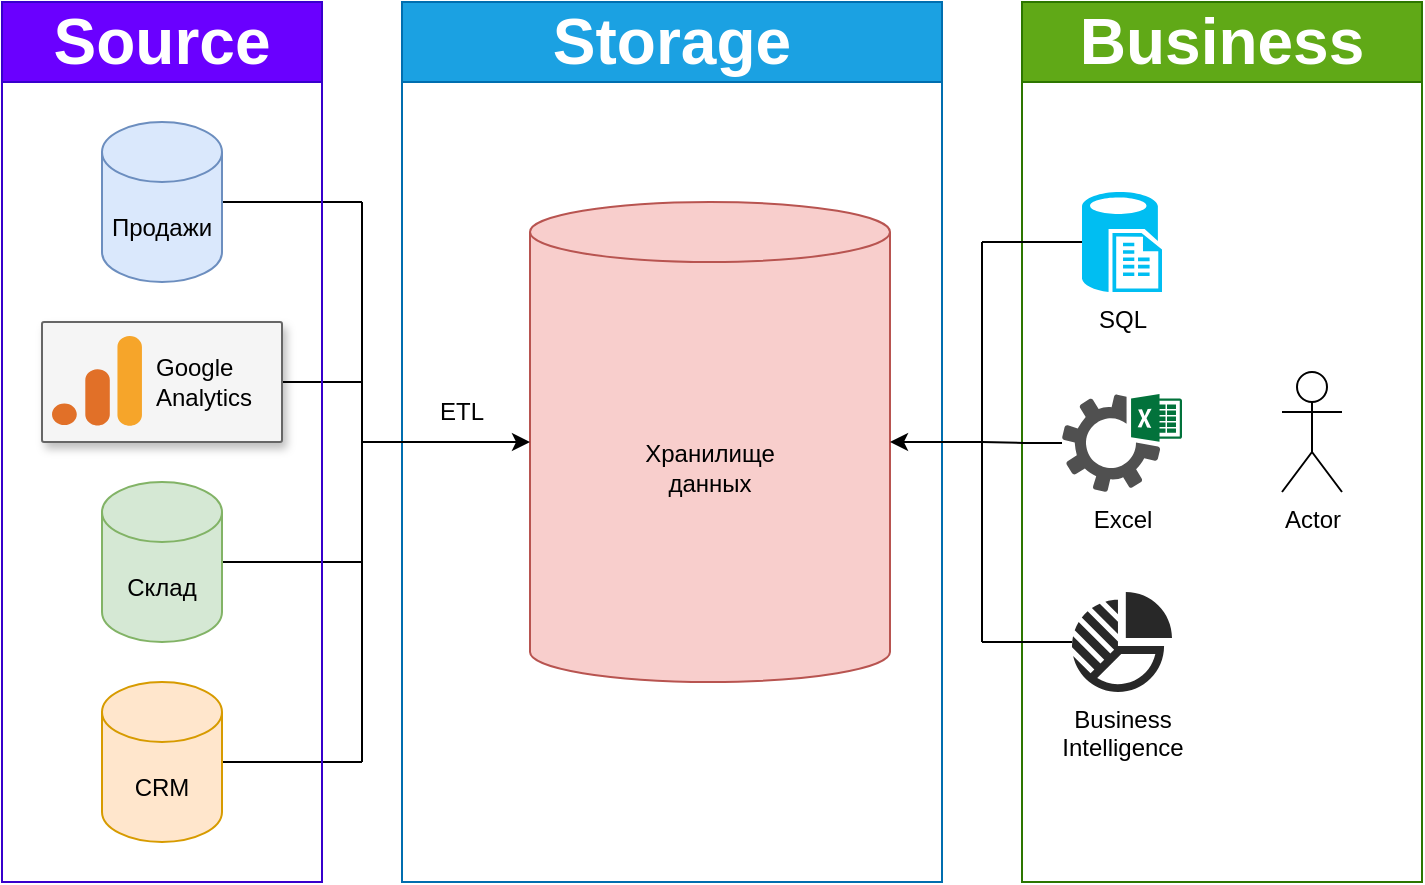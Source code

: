<mxfile version="21.6.8" type="device">
  <diagram name="Страница — 1" id="AhO0MIEsdBtDmxuAylRx">
    <mxGraphModel dx="1098" dy="820" grid="1" gridSize="10" guides="1" tooltips="1" connect="1" arrows="1" fold="1" page="1" pageScale="1" pageWidth="827" pageHeight="1169" math="0" shadow="0">
      <root>
        <mxCell id="0" />
        <mxCell id="1" parent="0" />
        <mxCell id="gVvGqL9i6NvIXPF9V6Ub-14" style="edgeStyle=orthogonalEdgeStyle;rounded=0;orthogonalLoop=1;jettySize=auto;html=1;exitX=1;exitY=0.5;exitDx=0;exitDy=0;exitPerimeter=0;endArrow=none;endFill=0;" parent="1" source="gVvGqL9i6NvIXPF9V6Ub-2" edge="1">
          <mxGeometry relative="1" as="geometry">
            <mxPoint x="240" y="220" as="targetPoint" />
          </mxGeometry>
        </mxCell>
        <mxCell id="gVvGqL9i6NvIXPF9V6Ub-16" style="edgeStyle=orthogonalEdgeStyle;rounded=0;orthogonalLoop=1;jettySize=auto;html=1;exitX=1;exitY=0.5;exitDx=0;exitDy=0;exitPerimeter=0;endArrow=none;endFill=0;" parent="1" source="gVvGqL9i6NvIXPF9V6Ub-3" edge="1">
          <mxGeometry relative="1" as="geometry">
            <mxPoint x="240" y="400" as="targetPoint" />
          </mxGeometry>
        </mxCell>
        <mxCell id="gVvGqL9i6NvIXPF9V6Ub-17" style="edgeStyle=orthogonalEdgeStyle;rounded=0;orthogonalLoop=1;jettySize=auto;html=1;exitX=1;exitY=0.5;exitDx=0;exitDy=0;exitPerimeter=0;endArrow=none;endFill=0;" parent="1" source="gVvGqL9i6NvIXPF9V6Ub-4" edge="1">
          <mxGeometry relative="1" as="geometry">
            <mxPoint x="240" y="500" as="targetPoint" />
          </mxGeometry>
        </mxCell>
        <mxCell id="gVvGqL9i6NvIXPF9V6Ub-15" style="edgeStyle=orthogonalEdgeStyle;rounded=0;orthogonalLoop=1;jettySize=auto;html=1;exitX=1;exitY=0.5;exitDx=0;exitDy=0;endArrow=none;endFill=0;" parent="1" source="gVvGqL9i6NvIXPF9V6Ub-8" edge="1">
          <mxGeometry relative="1" as="geometry">
            <mxPoint x="240" y="310" as="targetPoint" />
          </mxGeometry>
        </mxCell>
        <mxCell id="gVvGqL9i6NvIXPF9V6Ub-18" value="" style="endArrow=none;html=1;rounded=0;" parent="1" edge="1">
          <mxGeometry width="50" height="50" relative="1" as="geometry">
            <mxPoint x="240" y="220" as="sourcePoint" />
            <mxPoint x="240" y="500" as="targetPoint" />
          </mxGeometry>
        </mxCell>
        <mxCell id="gVvGqL9i6NvIXPF9V6Ub-23" value="&lt;font style=&quot;font-size: 32px;&quot;&gt;Source&lt;/font&gt;" style="swimlane;whiteSpace=wrap;html=1;startSize=40;fillColor=#6a00ff;strokeColor=#3700CC;fontColor=#ffffff;" parent="1" vertex="1">
          <mxGeometry x="60" y="120" width="160" height="440" as="geometry">
            <mxRectangle x="200" y="90" width="140" height="30" as="alternateBounds" />
          </mxGeometry>
        </mxCell>
        <mxCell id="gVvGqL9i6NvIXPF9V6Ub-2" value="Продажи" style="shape=cylinder3;whiteSpace=wrap;html=1;boundedLbl=1;backgroundOutline=1;size=15;fillColor=#dae8fc;strokeColor=#6c8ebf;fontColor=#000000;" parent="gVvGqL9i6NvIXPF9V6Ub-23" vertex="1">
          <mxGeometry x="50" y="60" width="60" height="80" as="geometry" />
        </mxCell>
        <mxCell id="gVvGqL9i6NvIXPF9V6Ub-8" value="" style="strokeColor=#666666;shadow=1;strokeWidth=1;rounded=1;absoluteArcSize=1;arcSize=2;fillColor=#f5f5f5;fontColor=#000000;" parent="gVvGqL9i6NvIXPF9V6Ub-23" vertex="1">
          <mxGeometry x="20" y="160" width="120" height="60" as="geometry" />
        </mxCell>
        <mxCell id="gVvGqL9i6NvIXPF9V6Ub-9" value="&lt;font color=&quot;#000000&quot;&gt;Google&lt;br&gt;Analytics&lt;/font&gt;" style="sketch=0;dashed=0;connectable=0;html=1;fillColor=#5184F3;strokeColor=none;shape=mxgraph.gcp2.google_analytics;part=1;labelPosition=right;verticalLabelPosition=middle;align=left;verticalAlign=middle;spacingLeft=5;fontColor=#999999;fontSize=12;" parent="gVvGqL9i6NvIXPF9V6Ub-8" vertex="1">
          <mxGeometry width="45" height="45" relative="1" as="geometry">
            <mxPoint x="5" y="7" as="offset" />
          </mxGeometry>
        </mxCell>
        <mxCell id="gVvGqL9i6NvIXPF9V6Ub-3" value="Склад" style="shape=cylinder3;whiteSpace=wrap;html=1;boundedLbl=1;backgroundOutline=1;size=15;fillColor=#d5e8d4;strokeColor=#82b366;fontColor=#000000;" parent="gVvGqL9i6NvIXPF9V6Ub-23" vertex="1">
          <mxGeometry x="50" y="240" width="60" height="80" as="geometry" />
        </mxCell>
        <mxCell id="gVvGqL9i6NvIXPF9V6Ub-4" value="CRM" style="shape=cylinder3;whiteSpace=wrap;html=1;boundedLbl=1;backgroundOutline=1;size=15;fillColor=#ffe6cc;strokeColor=#d79b00;fontColor=#000000;" parent="gVvGqL9i6NvIXPF9V6Ub-23" vertex="1">
          <mxGeometry x="50" y="340" width="60" height="80" as="geometry" />
        </mxCell>
        <mxCell id="gVvGqL9i6NvIXPF9V6Ub-26" value="&lt;font style=&quot;font-size: 32px;&quot;&gt;Storage&lt;/font&gt;" style="swimlane;whiteSpace=wrap;html=1;startSize=40;fillColor=#1ba1e2;strokeColor=#006EAF;fontColor=#ffffff;" parent="1" vertex="1">
          <mxGeometry x="260" y="120" width="270" height="440" as="geometry" />
        </mxCell>
        <mxCell id="gVvGqL9i6NvIXPF9V6Ub-25" value="ETL" style="text;html=1;strokeColor=none;fillColor=none;align=center;verticalAlign=middle;whiteSpace=wrap;rounded=0;" parent="gVvGqL9i6NvIXPF9V6Ub-26" vertex="1">
          <mxGeometry y="190" width="60" height="30" as="geometry" />
        </mxCell>
        <mxCell id="gVvGqL9i6NvIXPF9V6Ub-20" value="Хранилище&lt;br&gt;данных" style="shape=cylinder3;whiteSpace=wrap;html=1;boundedLbl=1;backgroundOutline=1;size=15;fillColor=#f8cecc;strokeColor=#b85450;fontColor=#000000;" parent="gVvGqL9i6NvIXPF9V6Ub-26" vertex="1">
          <mxGeometry x="64" y="100" width="180" height="240" as="geometry" />
        </mxCell>
        <mxCell id="gVvGqL9i6NvIXPF9V6Ub-19" value="" style="endArrow=classic;html=1;rounded=0;entryX=0;entryY=0.5;entryDx=0;entryDy=0;entryPerimeter=0;" parent="gVvGqL9i6NvIXPF9V6Ub-26" edge="1">
          <mxGeometry width="50" height="50" relative="1" as="geometry">
            <mxPoint x="-20" y="220" as="sourcePoint" />
            <mxPoint x="64" y="220" as="targetPoint" />
          </mxGeometry>
        </mxCell>
        <mxCell id="gVvGqL9i6NvIXPF9V6Ub-27" value="&lt;font style=&quot;font-size: 32px;&quot;&gt;Business&lt;br&gt;&lt;/font&gt;" style="swimlane;whiteSpace=wrap;html=1;startSize=40;fillColor=#60a917;fontColor=#ffffff;strokeColor=#2D7600;" parent="1" vertex="1">
          <mxGeometry x="570" y="120" width="200" height="440" as="geometry" />
        </mxCell>
        <mxCell id="gVvGqL9i6NvIXPF9V6Ub-33" style="edgeStyle=orthogonalEdgeStyle;rounded=0;orthogonalLoop=1;jettySize=auto;html=1;exitX=0;exitY=0.5;exitDx=0;exitDy=0;exitPerimeter=0;endArrow=none;endFill=0;" parent="gVvGqL9i6NvIXPF9V6Ub-27" source="gVvGqL9i6NvIXPF9V6Ub-28" edge="1">
          <mxGeometry relative="1" as="geometry">
            <mxPoint x="-20" y="120" as="targetPoint" />
          </mxGeometry>
        </mxCell>
        <mxCell id="gVvGqL9i6NvIXPF9V6Ub-28" value="SQL" style="verticalLabelPosition=bottom;html=1;verticalAlign=top;align=center;strokeColor=none;fillColor=#00BEF2;shape=mxgraph.azure.sql_reporting;" parent="gVvGqL9i6NvIXPF9V6Ub-27" vertex="1">
          <mxGeometry x="30" y="95" width="40" height="50" as="geometry" />
        </mxCell>
        <mxCell id="gVvGqL9i6NvIXPF9V6Ub-29" value="Excel" style="sketch=0;pointerEvents=1;shadow=0;dashed=0;html=1;strokeColor=none;fillColor=#505050;labelPosition=center;verticalLabelPosition=bottom;verticalAlign=top;outlineConnect=0;align=center;shape=mxgraph.office.services.excel_services;" parent="gVvGqL9i6NvIXPF9V6Ub-27" vertex="1">
          <mxGeometry x="20" y="196" width="60" height="49" as="geometry" />
        </mxCell>
        <mxCell id="gVvGqL9i6NvIXPF9V6Ub-30" value="Business&lt;br&gt;Intelligence" style="verticalLabelPosition=bottom;sketch=0;html=1;fillColor=#282828;strokeColor=none;verticalAlign=top;pointerEvents=1;align=center;shape=mxgraph.cisco_safe.business_icons.icon2;" parent="gVvGqL9i6NvIXPF9V6Ub-27" vertex="1">
          <mxGeometry x="25" y="295" width="50" height="50" as="geometry" />
        </mxCell>
        <mxCell id="gVvGqL9i6NvIXPF9V6Ub-31" value="Actor" style="shape=umlActor;verticalLabelPosition=bottom;verticalAlign=top;html=1;outlineConnect=0;" parent="gVvGqL9i6NvIXPF9V6Ub-27" vertex="1">
          <mxGeometry x="130" y="185" width="30" height="60" as="geometry" />
        </mxCell>
        <mxCell id="gVvGqL9i6NvIXPF9V6Ub-34" value="" style="edgeStyle=orthogonalEdgeStyle;rounded=0;orthogonalLoop=1;jettySize=auto;html=1;endArrow=none;endFill=0;" parent="1" source="gVvGqL9i6NvIXPF9V6Ub-29" edge="1">
          <mxGeometry relative="1" as="geometry">
            <mxPoint x="550" y="340" as="targetPoint" />
          </mxGeometry>
        </mxCell>
        <mxCell id="gVvGqL9i6NvIXPF9V6Ub-35" value="" style="edgeStyle=orthogonalEdgeStyle;rounded=0;orthogonalLoop=1;jettySize=auto;html=1;endArrow=none;endFill=0;" parent="1" source="gVvGqL9i6NvIXPF9V6Ub-30" edge="1">
          <mxGeometry relative="1" as="geometry">
            <mxPoint x="550" y="440" as="targetPoint" />
          </mxGeometry>
        </mxCell>
        <mxCell id="gVvGqL9i6NvIXPF9V6Ub-36" value="" style="endArrow=none;html=1;rounded=0;" parent="1" edge="1">
          <mxGeometry width="50" height="50" relative="1" as="geometry">
            <mxPoint x="550" y="440" as="sourcePoint" />
            <mxPoint x="550" y="240" as="targetPoint" />
          </mxGeometry>
        </mxCell>
        <mxCell id="gVvGqL9i6NvIXPF9V6Ub-37" value="" style="endArrow=classic;html=1;rounded=0;entryX=1;entryY=0.5;entryDx=0;entryDy=0;entryPerimeter=0;" parent="1" target="gVvGqL9i6NvIXPF9V6Ub-20" edge="1">
          <mxGeometry width="50" height="50" relative="1" as="geometry">
            <mxPoint x="550" y="340" as="sourcePoint" />
            <mxPoint x="440" y="300" as="targetPoint" />
          </mxGeometry>
        </mxCell>
      </root>
    </mxGraphModel>
  </diagram>
</mxfile>
